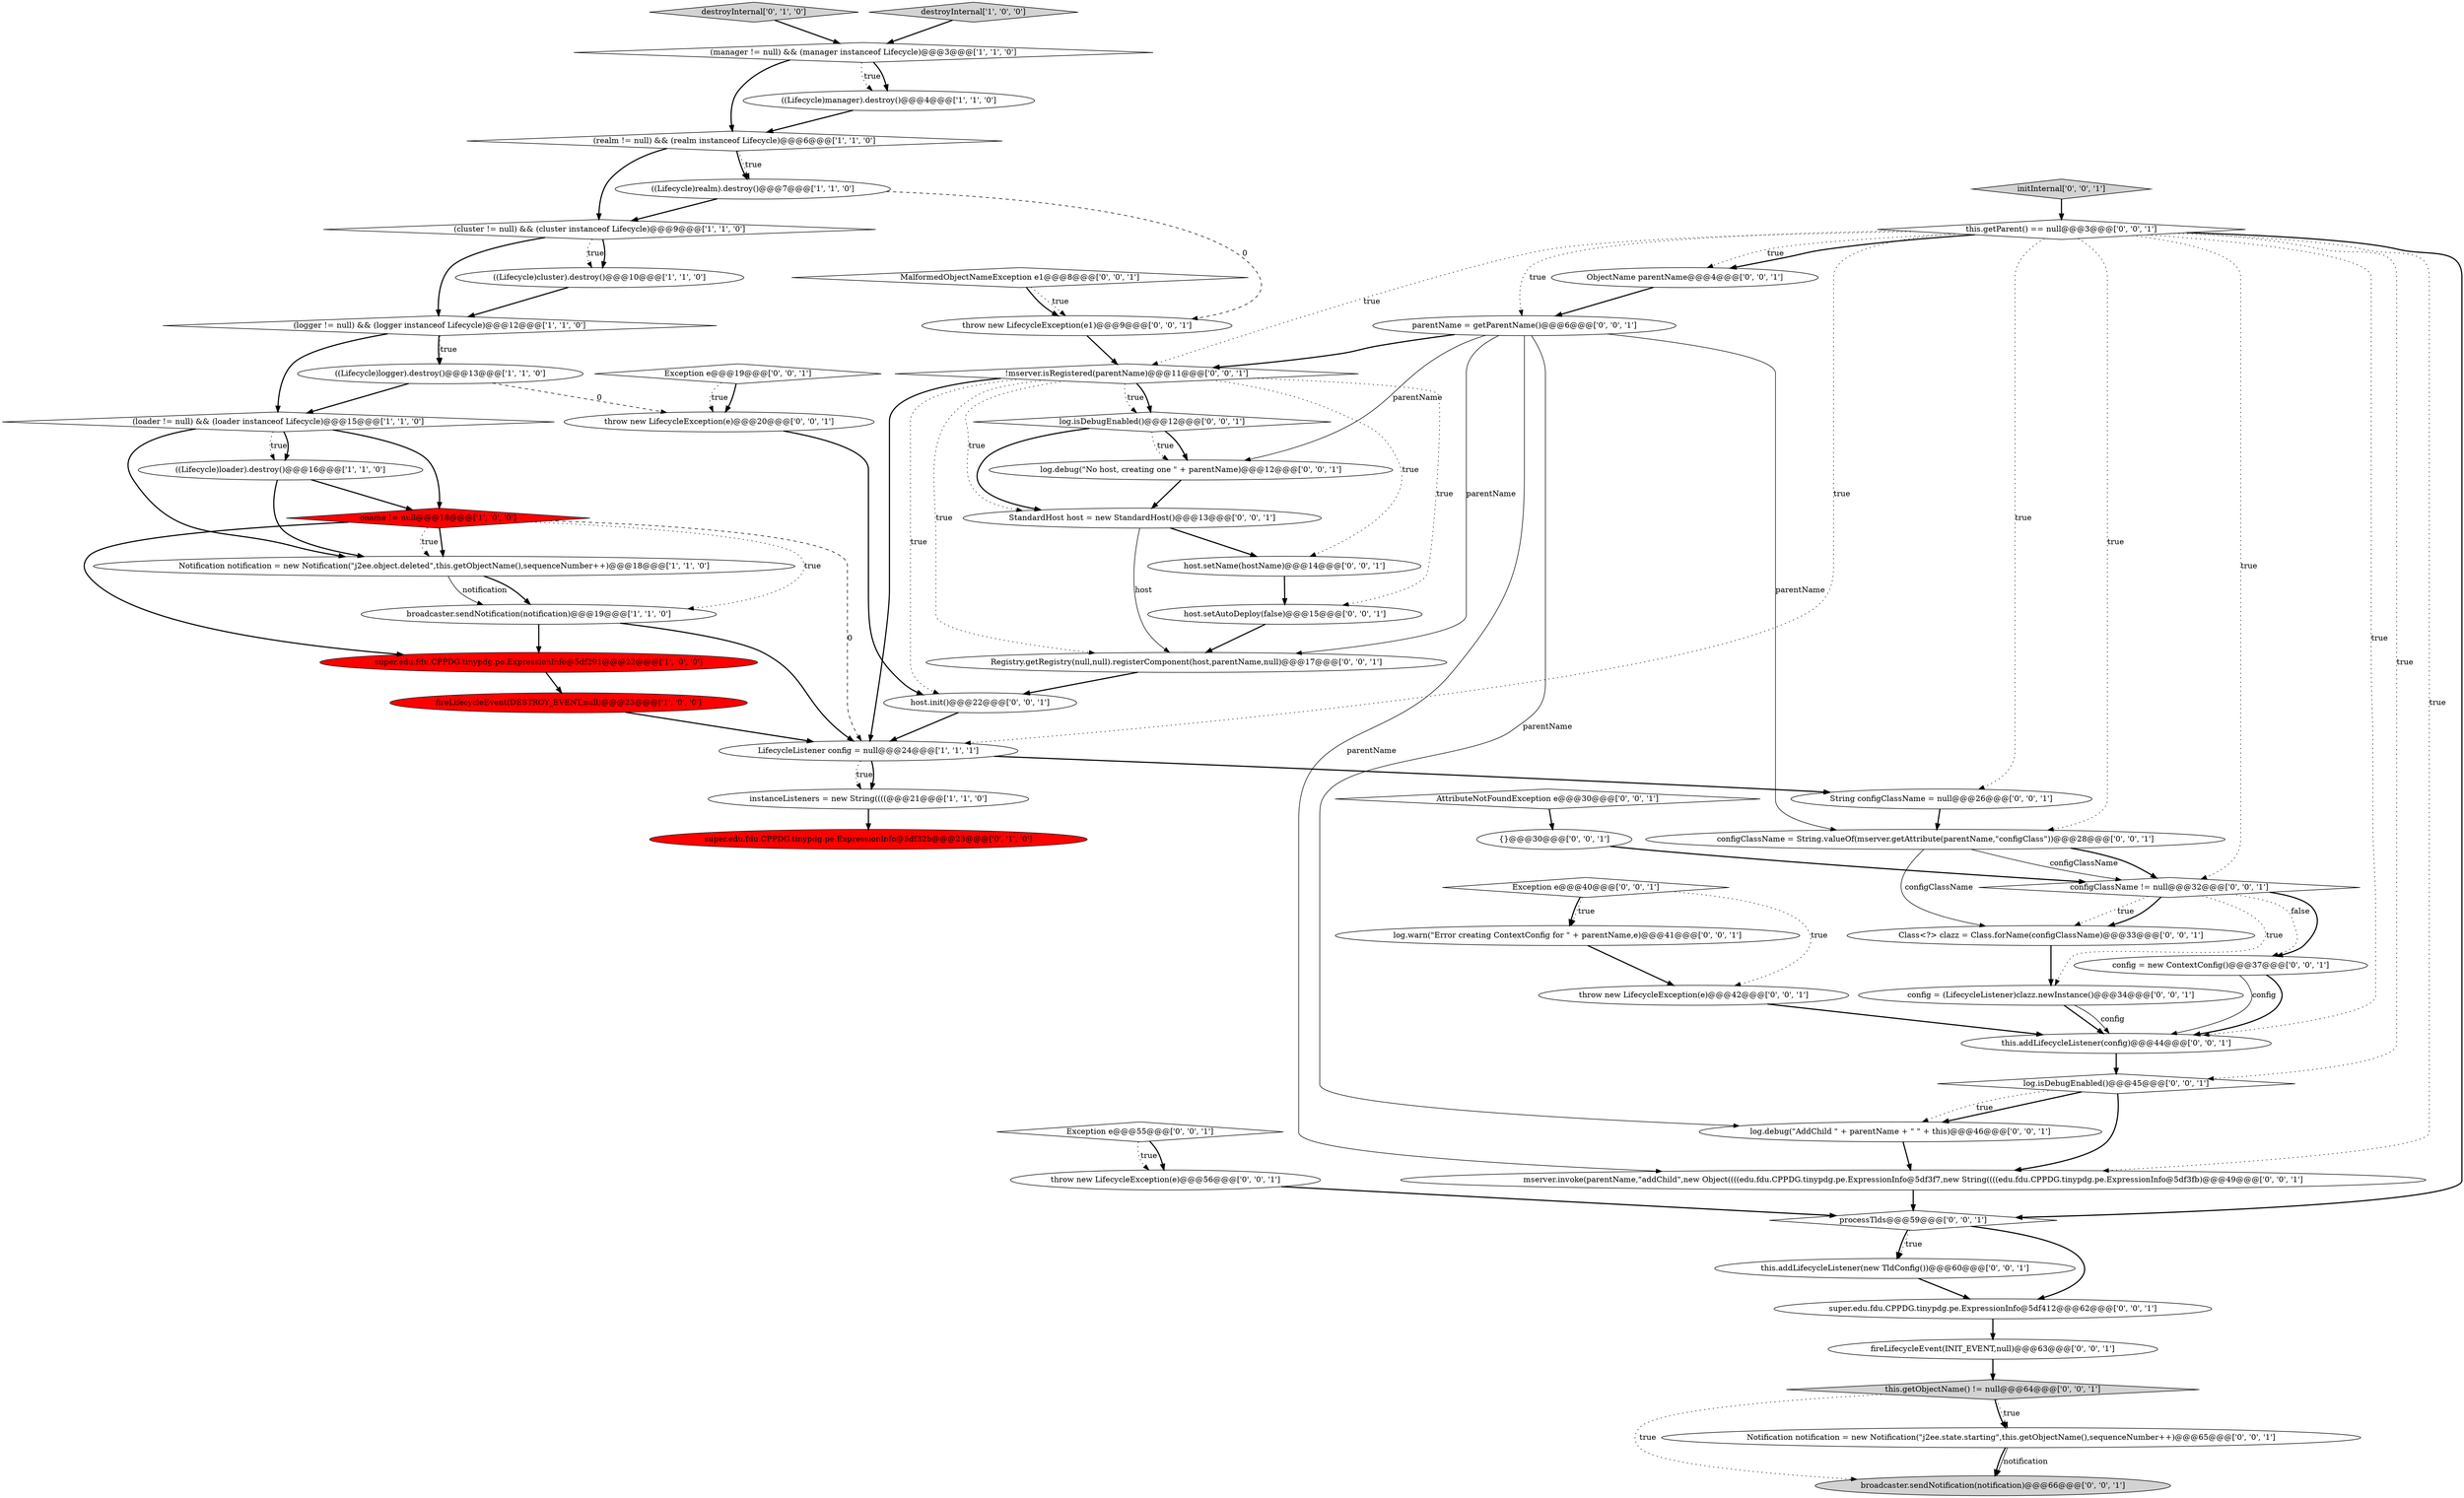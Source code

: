 digraph {
28 [style = filled, label = "log.debug(\"AddChild \" + parentName + \" \" + this)@@@46@@@['0', '0', '1']", fillcolor = white, shape = ellipse image = "AAA0AAABBB3BBB"];
48 [style = filled, label = "host.setName(hostName)@@@14@@@['0', '0', '1']", fillcolor = white, shape = ellipse image = "AAA0AAABBB3BBB"];
51 [style = filled, label = "parentName = getParentName()@@@6@@@['0', '0', '1']", fillcolor = white, shape = ellipse image = "AAA0AAABBB3BBB"];
3 [style = filled, label = "LifecycleListener config = null@@@24@@@['1', '1', '1']", fillcolor = white, shape = ellipse image = "AAA0AAABBB1BBB"];
38 [style = filled, label = "configClassName = String.valueOf(mserver.getAttribute(parentName,\"configClass\"))@@@28@@@['0', '0', '1']", fillcolor = white, shape = ellipse image = "AAA0AAABBB3BBB"];
47 [style = filled, label = "throw new LifecycleException(e)@@@56@@@['0', '0', '1']", fillcolor = white, shape = ellipse image = "AAA0AAABBB3BBB"];
59 [style = filled, label = "Class<?> clazz = Class.forName(configClassName)@@@33@@@['0', '0', '1']", fillcolor = white, shape = ellipse image = "AAA0AAABBB3BBB"];
23 [style = filled, label = "String configClassName = null@@@26@@@['0', '0', '1']", fillcolor = white, shape = ellipse image = "AAA0AAABBB3BBB"];
53 [style = filled, label = "configClassName != null@@@32@@@['0', '0', '1']", fillcolor = white, shape = diamond image = "AAA0AAABBB3BBB"];
17 [style = filled, label = "fireLifecycleEvent(DESTROY_EVENT,null)@@@23@@@['1', '0', '0']", fillcolor = red, shape = ellipse image = "AAA1AAABBB1BBB"];
24 [style = filled, label = "processTlds@@@59@@@['0', '0', '1']", fillcolor = white, shape = diamond image = "AAA0AAABBB3BBB"];
31 [style = filled, label = "this.getObjectName() != null@@@64@@@['0', '0', '1']", fillcolor = lightgray, shape = diamond image = "AAA0AAABBB3BBB"];
16 [style = filled, label = "broadcaster.sendNotification(notification)@@@19@@@['1', '1', '0']", fillcolor = white, shape = ellipse image = "AAA0AAABBB1BBB"];
29 [style = filled, label = "StandardHost host = new StandardHost()@@@13@@@['0', '0', '1']", fillcolor = white, shape = ellipse image = "AAA0AAABBB3BBB"];
56 [style = filled, label = "throw new LifecycleException(e)@@@20@@@['0', '0', '1']", fillcolor = white, shape = ellipse image = "AAA0AAABBB3BBB"];
37 [style = filled, label = "log.isDebugEnabled()@@@45@@@['0', '0', '1']", fillcolor = white, shape = diamond image = "AAA0AAABBB3BBB"];
36 [style = filled, label = "log.isDebugEnabled()@@@12@@@['0', '0', '1']", fillcolor = white, shape = diamond image = "AAA0AAABBB3BBB"];
44 [style = filled, label = "Exception e@@@40@@@['0', '0', '1']", fillcolor = white, shape = diamond image = "AAA0AAABBB3BBB"];
4 [style = filled, label = "oname != null@@@18@@@['1', '0', '0']", fillcolor = red, shape = diamond image = "AAA1AAABBB1BBB"];
50 [style = filled, label = "Registry.getRegistry(null,null).registerComponent(host,parentName,null)@@@17@@@['0', '0', '1']", fillcolor = white, shape = ellipse image = "AAA0AAABBB3BBB"];
55 [style = filled, label = "config = new ContextConfig()@@@37@@@['0', '0', '1']", fillcolor = white, shape = ellipse image = "AAA0AAABBB3BBB"];
11 [style = filled, label = "(realm != null) && (realm instanceof Lifecycle)@@@6@@@['1', '1', '0']", fillcolor = white, shape = diamond image = "AAA0AAABBB1BBB"];
6 [style = filled, label = "((Lifecycle)logger).destroy()@@@13@@@['1', '1', '0']", fillcolor = white, shape = ellipse image = "AAA0AAABBB1BBB"];
30 [style = filled, label = "this.addLifecycleListener(config)@@@44@@@['0', '0', '1']", fillcolor = white, shape = ellipse image = "AAA0AAABBB3BBB"];
22 [style = filled, label = "!mserver.isRegistered(parentName)@@@11@@@['0', '0', '1']", fillcolor = white, shape = diamond image = "AAA0AAABBB3BBB"];
35 [style = filled, label = "MalformedObjectNameException e1@@@8@@@['0', '0', '1']", fillcolor = white, shape = diamond image = "AAA0AAABBB3BBB"];
40 [style = filled, label = "this.addLifecycleListener(new TldConfig())@@@60@@@['0', '0', '1']", fillcolor = white, shape = ellipse image = "AAA0AAABBB3BBB"];
41 [style = filled, label = "Exception e@@@19@@@['0', '0', '1']", fillcolor = white, shape = diamond image = "AAA0AAABBB3BBB"];
49 [style = filled, label = "throw new LifecycleException(e1)@@@9@@@['0', '0', '1']", fillcolor = white, shape = ellipse image = "AAA0AAABBB3BBB"];
54 [style = filled, label = "this.getParent() == null@@@3@@@['0', '0', '1']", fillcolor = white, shape = diamond image = "AAA0AAABBB3BBB"];
33 [style = filled, label = "log.warn(\"Error creating ContextConfig for \" + parentName,e)@@@41@@@['0', '0', '1']", fillcolor = white, shape = ellipse image = "AAA0AAABBB3BBB"];
14 [style = filled, label = "(loader != null) && (loader instanceof Lifecycle)@@@15@@@['1', '1', '0']", fillcolor = white, shape = diamond image = "AAA0AAABBB1BBB"];
20 [style = filled, label = "{}@@@30@@@['0', '0', '1']", fillcolor = white, shape = ellipse image = "AAA0AAABBB3BBB"];
21 [style = filled, label = "broadcaster.sendNotification(notification)@@@66@@@['0', '0', '1']", fillcolor = lightgray, shape = ellipse image = "AAA0AAABBB3BBB"];
12 [style = filled, label = "Notification notification = new Notification(\"j2ee.object.deleted\",this.getObjectName(),sequenceNumber++)@@@18@@@['1', '1', '0']", fillcolor = white, shape = ellipse image = "AAA0AAABBB1BBB"];
8 [style = filled, label = "((Lifecycle)manager).destroy()@@@4@@@['1', '1', '0']", fillcolor = white, shape = ellipse image = "AAA0AAABBB1BBB"];
1 [style = filled, label = "((Lifecycle)loader).destroy()@@@16@@@['1', '1', '0']", fillcolor = white, shape = ellipse image = "AAA0AAABBB1BBB"];
32 [style = filled, label = "Exception e@@@55@@@['0', '0', '1']", fillcolor = white, shape = diamond image = "AAA0AAABBB3BBB"];
18 [style = filled, label = "super.edu.fdu.CPPDG.tinypdg.pe.ExpressionInfo@5df32b@@@23@@@['0', '1', '0']", fillcolor = red, shape = ellipse image = "AAA1AAABBB2BBB"];
43 [style = filled, label = "mserver.invoke(parentName,\"addChild\",new Object((((edu.fdu.CPPDG.tinypdg.pe.ExpressionInfo@5df3f7,new String((((edu.fdu.CPPDG.tinypdg.pe.ExpressionInfo@5df3fb)@@@49@@@['0', '0', '1']", fillcolor = white, shape = ellipse image = "AAA0AAABBB3BBB"];
15 [style = filled, label = "(manager != null) && (manager instanceof Lifecycle)@@@3@@@['1', '1', '0']", fillcolor = white, shape = diamond image = "AAA0AAABBB1BBB"];
19 [style = filled, label = "destroyInternal['0', '1', '0']", fillcolor = lightgray, shape = diamond image = "AAA0AAABBB2BBB"];
52 [style = filled, label = "host.init()@@@22@@@['0', '0', '1']", fillcolor = white, shape = ellipse image = "AAA0AAABBB3BBB"];
26 [style = filled, label = "Notification notification = new Notification(\"j2ee.state.starting\",this.getObjectName(),sequenceNumber++)@@@65@@@['0', '0', '1']", fillcolor = white, shape = ellipse image = "AAA0AAABBB3BBB"];
34 [style = filled, label = "ObjectName parentName@@@4@@@['0', '0', '1']", fillcolor = white, shape = ellipse image = "AAA0AAABBB3BBB"];
58 [style = filled, label = "config = (LifecycleListener)clazz.newInstance()@@@34@@@['0', '0', '1']", fillcolor = white, shape = ellipse image = "AAA0AAABBB3BBB"];
57 [style = filled, label = "initInternal['0', '0', '1']", fillcolor = lightgray, shape = diamond image = "AAA0AAABBB3BBB"];
2 [style = filled, label = "((Lifecycle)cluster).destroy()@@@10@@@['1', '1', '0']", fillcolor = white, shape = ellipse image = "AAA0AAABBB1BBB"];
45 [style = filled, label = "throw new LifecycleException(e)@@@42@@@['0', '0', '1']", fillcolor = white, shape = ellipse image = "AAA0AAABBB3BBB"];
25 [style = filled, label = "log.debug(\"No host, creating one \" + parentName)@@@12@@@['0', '0', '1']", fillcolor = white, shape = ellipse image = "AAA0AAABBB3BBB"];
13 [style = filled, label = "(cluster != null) && (cluster instanceof Lifecycle)@@@9@@@['1', '1', '0']", fillcolor = white, shape = diamond image = "AAA0AAABBB1BBB"];
10 [style = filled, label = "super.edu.fdu.CPPDG.tinypdg.pe.ExpressionInfo@5df291@@@22@@@['1', '0', '0']", fillcolor = red, shape = ellipse image = "AAA1AAABBB1BBB"];
39 [style = filled, label = "host.setAutoDeploy(false)@@@15@@@['0', '0', '1']", fillcolor = white, shape = ellipse image = "AAA0AAABBB3BBB"];
46 [style = filled, label = "super.edu.fdu.CPPDG.tinypdg.pe.ExpressionInfo@5df412@@@62@@@['0', '0', '1']", fillcolor = white, shape = ellipse image = "AAA0AAABBB3BBB"];
42 [style = filled, label = "AttributeNotFoundException e@@@30@@@['0', '0', '1']", fillcolor = white, shape = diamond image = "AAA0AAABBB3BBB"];
7 [style = filled, label = "instanceListeners = new String((((@@@21@@@['1', '1', '0']", fillcolor = white, shape = ellipse image = "AAA0AAABBB1BBB"];
9 [style = filled, label = "(logger != null) && (logger instanceof Lifecycle)@@@12@@@['1', '1', '0']", fillcolor = white, shape = diamond image = "AAA0AAABBB1BBB"];
27 [style = filled, label = "fireLifecycleEvent(INIT_EVENT,null)@@@63@@@['0', '0', '1']", fillcolor = white, shape = ellipse image = "AAA0AAABBB3BBB"];
0 [style = filled, label = "((Lifecycle)realm).destroy()@@@7@@@['1', '1', '0']", fillcolor = white, shape = ellipse image = "AAA0AAABBB1BBB"];
5 [style = filled, label = "destroyInternal['1', '0', '0']", fillcolor = lightgray, shape = diamond image = "AAA0AAABBB1BBB"];
56->52 [style = bold, label=""];
37->28 [style = bold, label=""];
0->13 [style = bold, label=""];
54->22 [style = dotted, label="true"];
36->29 [style = bold, label=""];
44->33 [style = dotted, label="true"];
58->30 [style = bold, label=""];
53->58 [style = dotted, label="true"];
5->15 [style = bold, label=""];
53->59 [style = dotted, label="true"];
10->17 [style = bold, label=""];
54->38 [style = dotted, label="true"];
38->53 [style = solid, label="configClassName"];
59->58 [style = bold, label=""];
25->29 [style = bold, label=""];
45->30 [style = bold, label=""];
48->39 [style = bold, label=""];
9->6 [style = bold, label=""];
49->22 [style = bold, label=""];
54->37 [style = dotted, label="true"];
54->51 [style = dotted, label="true"];
31->21 [style = dotted, label="true"];
37->43 [style = bold, label=""];
55->30 [style = solid, label="config"];
15->8 [style = dotted, label="true"];
15->11 [style = bold, label=""];
28->43 [style = bold, label=""];
51->38 [style = solid, label="parentName"];
43->24 [style = bold, label=""];
11->0 [style = dotted, label="true"];
11->13 [style = bold, label=""];
9->14 [style = bold, label=""];
1->12 [style = bold, label=""];
33->45 [style = bold, label=""];
58->30 [style = solid, label="config"];
19->15 [style = bold, label=""];
0->49 [style = dashed, label="0"];
8->11 [style = bold, label=""];
24->46 [style = bold, label=""];
39->50 [style = bold, label=""];
38->59 [style = solid, label="configClassName"];
57->54 [style = bold, label=""];
16->3 [style = bold, label=""];
22->29 [style = dotted, label="true"];
3->7 [style = dotted, label="true"];
1->4 [style = bold, label=""];
53->55 [style = dotted, label="false"];
38->53 [style = bold, label=""];
27->31 [style = bold, label=""];
35->49 [style = dotted, label="true"];
24->40 [style = bold, label=""];
2->9 [style = bold, label=""];
54->53 [style = dotted, label="true"];
3->23 [style = bold, label=""];
36->25 [style = bold, label=""];
3->7 [style = bold, label=""];
32->47 [style = dotted, label="true"];
4->3 [style = dashed, label="0"];
14->1 [style = dotted, label="true"];
51->43 [style = solid, label="parentName"];
54->34 [style = dotted, label="true"];
14->4 [style = bold, label=""];
44->45 [style = dotted, label="true"];
29->50 [style = solid, label="host"];
4->10 [style = bold, label=""];
22->50 [style = dotted, label="true"];
54->23 [style = dotted, label="true"];
44->33 [style = bold, label=""];
12->16 [style = solid, label="notification"];
35->49 [style = bold, label=""];
26->21 [style = bold, label=""];
13->2 [style = dotted, label="true"];
34->51 [style = bold, label=""];
31->26 [style = bold, label=""];
54->24 [style = bold, label=""];
55->30 [style = bold, label=""];
47->24 [style = bold, label=""];
17->3 [style = bold, label=""];
7->18 [style = bold, label=""];
54->43 [style = dotted, label="true"];
22->48 [style = dotted, label="true"];
22->36 [style = dotted, label="true"];
4->12 [style = bold, label=""];
51->28 [style = solid, label="parentName"];
13->9 [style = bold, label=""];
51->50 [style = solid, label="parentName"];
4->12 [style = dotted, label="true"];
24->40 [style = dotted, label="true"];
15->8 [style = bold, label=""];
54->34 [style = bold, label=""];
13->2 [style = bold, label=""];
53->55 [style = bold, label=""];
16->10 [style = bold, label=""];
26->21 [style = solid, label="notification"];
22->39 [style = dotted, label="true"];
42->20 [style = bold, label=""];
41->56 [style = bold, label=""];
12->16 [style = bold, label=""];
30->37 [style = bold, label=""];
20->53 [style = bold, label=""];
9->6 [style = dotted, label="true"];
54->3 [style = dotted, label="true"];
50->52 [style = bold, label=""];
14->1 [style = bold, label=""];
51->25 [style = solid, label="parentName"];
41->56 [style = dotted, label="true"];
40->46 [style = bold, label=""];
6->14 [style = bold, label=""];
22->3 [style = bold, label=""];
22->52 [style = dotted, label="true"];
11->0 [style = bold, label=""];
53->59 [style = bold, label=""];
32->47 [style = bold, label=""];
31->26 [style = dotted, label="true"];
54->30 [style = dotted, label="true"];
51->22 [style = bold, label=""];
22->36 [style = bold, label=""];
14->12 [style = bold, label=""];
23->38 [style = bold, label=""];
46->27 [style = bold, label=""];
6->56 [style = dashed, label="0"];
52->3 [style = bold, label=""];
37->28 [style = dotted, label="true"];
4->16 [style = dotted, label="true"];
29->48 [style = bold, label=""];
36->25 [style = dotted, label="true"];
}
